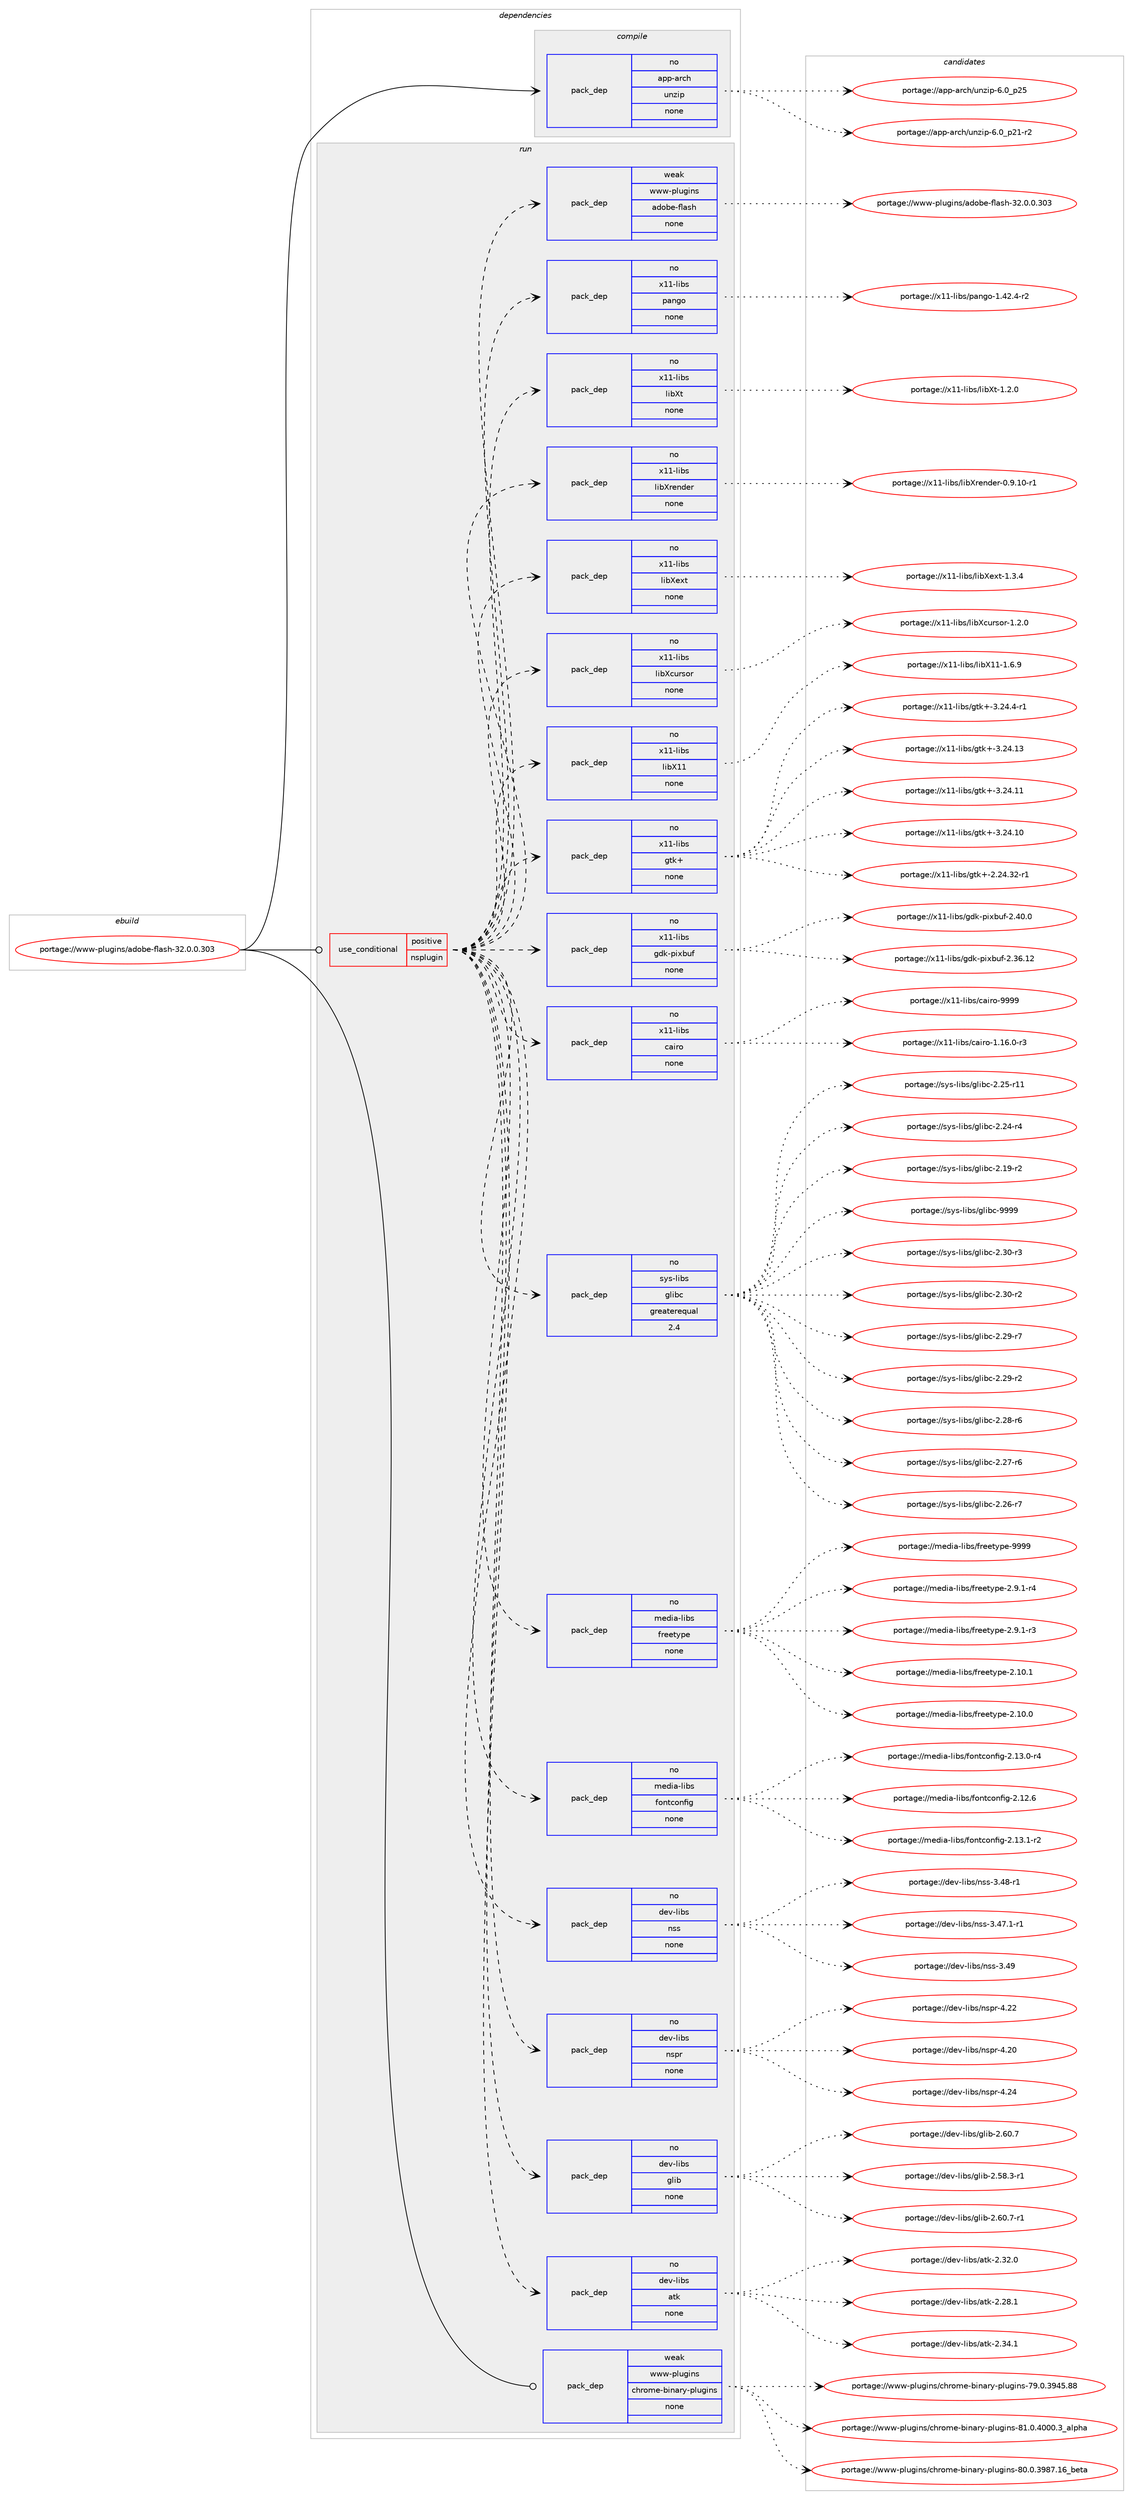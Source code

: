 digraph prolog {

# *************
# Graph options
# *************

newrank=true;
concentrate=true;
compound=true;
graph [rankdir=LR,fontname=Helvetica,fontsize=10,ranksep=1.5];#, ranksep=2.5, nodesep=0.2];
edge  [arrowhead=vee];
node  [fontname=Helvetica,fontsize=10];

# **********
# The ebuild
# **********

subgraph cluster_leftcol {
color=gray;
rank=same;
label=<<i>ebuild</i>>;
id [label="portage://www-plugins/adobe-flash-32.0.0.303", color=red, width=4, href="../www-plugins/adobe-flash-32.0.0.303.svg"];
}

# ****************
# The dependencies
# ****************

subgraph cluster_midcol {
color=gray;
label=<<i>dependencies</i>>;
subgraph cluster_compile {
fillcolor="#eeeeee";
style=filled;
label=<<i>compile</i>>;
subgraph pack22988 {
dependency28330 [label=<<TABLE BORDER="0" CELLBORDER="1" CELLSPACING="0" CELLPADDING="4" WIDTH="220"><TR><TD ROWSPAN="6" CELLPADDING="30">pack_dep</TD></TR><TR><TD WIDTH="110">no</TD></TR><TR><TD>app-arch</TD></TR><TR><TD>unzip</TD></TR><TR><TD>none</TD></TR><TR><TD></TD></TR></TABLE>>, shape=none, color=blue];
}
id:e -> dependency28330:w [weight=20,style="solid",arrowhead="vee"];
}
subgraph cluster_compileandrun {
fillcolor="#eeeeee";
style=filled;
label=<<i>compile and run</i>>;
}
subgraph cluster_run {
fillcolor="#eeeeee";
style=filled;
label=<<i>run</i>>;
subgraph cond4818 {
dependency28331 [label=<<TABLE BORDER="0" CELLBORDER="1" CELLSPACING="0" CELLPADDING="4"><TR><TD ROWSPAN="3" CELLPADDING="10">use_conditional</TD></TR><TR><TD>positive</TD></TR><TR><TD>nsplugin</TD></TR></TABLE>>, shape=none, color=red];
subgraph pack22989 {
dependency28332 [label=<<TABLE BORDER="0" CELLBORDER="1" CELLSPACING="0" CELLPADDING="4" WIDTH="220"><TR><TD ROWSPAN="6" CELLPADDING="30">pack_dep</TD></TR><TR><TD WIDTH="110">no</TD></TR><TR><TD>dev-libs</TD></TR><TR><TD>atk</TD></TR><TR><TD>none</TD></TR><TR><TD></TD></TR></TABLE>>, shape=none, color=blue];
}
dependency28331:e -> dependency28332:w [weight=20,style="dashed",arrowhead="vee"];
subgraph pack22990 {
dependency28333 [label=<<TABLE BORDER="0" CELLBORDER="1" CELLSPACING="0" CELLPADDING="4" WIDTH="220"><TR><TD ROWSPAN="6" CELLPADDING="30">pack_dep</TD></TR><TR><TD WIDTH="110">no</TD></TR><TR><TD>dev-libs</TD></TR><TR><TD>glib</TD></TR><TR><TD>none</TD></TR><TR><TD></TD></TR></TABLE>>, shape=none, color=blue];
}
dependency28331:e -> dependency28333:w [weight=20,style="dashed",arrowhead="vee"];
subgraph pack22991 {
dependency28334 [label=<<TABLE BORDER="0" CELLBORDER="1" CELLSPACING="0" CELLPADDING="4" WIDTH="220"><TR><TD ROWSPAN="6" CELLPADDING="30">pack_dep</TD></TR><TR><TD WIDTH="110">no</TD></TR><TR><TD>dev-libs</TD></TR><TR><TD>nspr</TD></TR><TR><TD>none</TD></TR><TR><TD></TD></TR></TABLE>>, shape=none, color=blue];
}
dependency28331:e -> dependency28334:w [weight=20,style="dashed",arrowhead="vee"];
subgraph pack22992 {
dependency28335 [label=<<TABLE BORDER="0" CELLBORDER="1" CELLSPACING="0" CELLPADDING="4" WIDTH="220"><TR><TD ROWSPAN="6" CELLPADDING="30">pack_dep</TD></TR><TR><TD WIDTH="110">no</TD></TR><TR><TD>dev-libs</TD></TR><TR><TD>nss</TD></TR><TR><TD>none</TD></TR><TR><TD></TD></TR></TABLE>>, shape=none, color=blue];
}
dependency28331:e -> dependency28335:w [weight=20,style="dashed",arrowhead="vee"];
subgraph pack22993 {
dependency28336 [label=<<TABLE BORDER="0" CELLBORDER="1" CELLSPACING="0" CELLPADDING="4" WIDTH="220"><TR><TD ROWSPAN="6" CELLPADDING="30">pack_dep</TD></TR><TR><TD WIDTH="110">no</TD></TR><TR><TD>media-libs</TD></TR><TR><TD>fontconfig</TD></TR><TR><TD>none</TD></TR><TR><TD></TD></TR></TABLE>>, shape=none, color=blue];
}
dependency28331:e -> dependency28336:w [weight=20,style="dashed",arrowhead="vee"];
subgraph pack22994 {
dependency28337 [label=<<TABLE BORDER="0" CELLBORDER="1" CELLSPACING="0" CELLPADDING="4" WIDTH="220"><TR><TD ROWSPAN="6" CELLPADDING="30">pack_dep</TD></TR><TR><TD WIDTH="110">no</TD></TR><TR><TD>media-libs</TD></TR><TR><TD>freetype</TD></TR><TR><TD>none</TD></TR><TR><TD></TD></TR></TABLE>>, shape=none, color=blue];
}
dependency28331:e -> dependency28337:w [weight=20,style="dashed",arrowhead="vee"];
subgraph pack22995 {
dependency28338 [label=<<TABLE BORDER="0" CELLBORDER="1" CELLSPACING="0" CELLPADDING="4" WIDTH="220"><TR><TD ROWSPAN="6" CELLPADDING="30">pack_dep</TD></TR><TR><TD WIDTH="110">no</TD></TR><TR><TD>sys-libs</TD></TR><TR><TD>glibc</TD></TR><TR><TD>greaterequal</TD></TR><TR><TD>2.4</TD></TR></TABLE>>, shape=none, color=blue];
}
dependency28331:e -> dependency28338:w [weight=20,style="dashed",arrowhead="vee"];
subgraph pack22996 {
dependency28339 [label=<<TABLE BORDER="0" CELLBORDER="1" CELLSPACING="0" CELLPADDING="4" WIDTH="220"><TR><TD ROWSPAN="6" CELLPADDING="30">pack_dep</TD></TR><TR><TD WIDTH="110">no</TD></TR><TR><TD>x11-libs</TD></TR><TR><TD>cairo</TD></TR><TR><TD>none</TD></TR><TR><TD></TD></TR></TABLE>>, shape=none, color=blue];
}
dependency28331:e -> dependency28339:w [weight=20,style="dashed",arrowhead="vee"];
subgraph pack22997 {
dependency28340 [label=<<TABLE BORDER="0" CELLBORDER="1" CELLSPACING="0" CELLPADDING="4" WIDTH="220"><TR><TD ROWSPAN="6" CELLPADDING="30">pack_dep</TD></TR><TR><TD WIDTH="110">no</TD></TR><TR><TD>x11-libs</TD></TR><TR><TD>gdk-pixbuf</TD></TR><TR><TD>none</TD></TR><TR><TD></TD></TR></TABLE>>, shape=none, color=blue];
}
dependency28331:e -> dependency28340:w [weight=20,style="dashed",arrowhead="vee"];
subgraph pack22998 {
dependency28341 [label=<<TABLE BORDER="0" CELLBORDER="1" CELLSPACING="0" CELLPADDING="4" WIDTH="220"><TR><TD ROWSPAN="6" CELLPADDING="30">pack_dep</TD></TR><TR><TD WIDTH="110">no</TD></TR><TR><TD>x11-libs</TD></TR><TR><TD>gtk+</TD></TR><TR><TD>none</TD></TR><TR><TD></TD></TR></TABLE>>, shape=none, color=blue];
}
dependency28331:e -> dependency28341:w [weight=20,style="dashed",arrowhead="vee"];
subgraph pack22999 {
dependency28342 [label=<<TABLE BORDER="0" CELLBORDER="1" CELLSPACING="0" CELLPADDING="4" WIDTH="220"><TR><TD ROWSPAN="6" CELLPADDING="30">pack_dep</TD></TR><TR><TD WIDTH="110">no</TD></TR><TR><TD>x11-libs</TD></TR><TR><TD>libX11</TD></TR><TR><TD>none</TD></TR><TR><TD></TD></TR></TABLE>>, shape=none, color=blue];
}
dependency28331:e -> dependency28342:w [weight=20,style="dashed",arrowhead="vee"];
subgraph pack23000 {
dependency28343 [label=<<TABLE BORDER="0" CELLBORDER="1" CELLSPACING="0" CELLPADDING="4" WIDTH="220"><TR><TD ROWSPAN="6" CELLPADDING="30">pack_dep</TD></TR><TR><TD WIDTH="110">no</TD></TR><TR><TD>x11-libs</TD></TR><TR><TD>libXcursor</TD></TR><TR><TD>none</TD></TR><TR><TD></TD></TR></TABLE>>, shape=none, color=blue];
}
dependency28331:e -> dependency28343:w [weight=20,style="dashed",arrowhead="vee"];
subgraph pack23001 {
dependency28344 [label=<<TABLE BORDER="0" CELLBORDER="1" CELLSPACING="0" CELLPADDING="4" WIDTH="220"><TR><TD ROWSPAN="6" CELLPADDING="30">pack_dep</TD></TR><TR><TD WIDTH="110">no</TD></TR><TR><TD>x11-libs</TD></TR><TR><TD>libXext</TD></TR><TR><TD>none</TD></TR><TR><TD></TD></TR></TABLE>>, shape=none, color=blue];
}
dependency28331:e -> dependency28344:w [weight=20,style="dashed",arrowhead="vee"];
subgraph pack23002 {
dependency28345 [label=<<TABLE BORDER="0" CELLBORDER="1" CELLSPACING="0" CELLPADDING="4" WIDTH="220"><TR><TD ROWSPAN="6" CELLPADDING="30">pack_dep</TD></TR><TR><TD WIDTH="110">no</TD></TR><TR><TD>x11-libs</TD></TR><TR><TD>libXrender</TD></TR><TR><TD>none</TD></TR><TR><TD></TD></TR></TABLE>>, shape=none, color=blue];
}
dependency28331:e -> dependency28345:w [weight=20,style="dashed",arrowhead="vee"];
subgraph pack23003 {
dependency28346 [label=<<TABLE BORDER="0" CELLBORDER="1" CELLSPACING="0" CELLPADDING="4" WIDTH="220"><TR><TD ROWSPAN="6" CELLPADDING="30">pack_dep</TD></TR><TR><TD WIDTH="110">no</TD></TR><TR><TD>x11-libs</TD></TR><TR><TD>libXt</TD></TR><TR><TD>none</TD></TR><TR><TD></TD></TR></TABLE>>, shape=none, color=blue];
}
dependency28331:e -> dependency28346:w [weight=20,style="dashed",arrowhead="vee"];
subgraph pack23004 {
dependency28347 [label=<<TABLE BORDER="0" CELLBORDER="1" CELLSPACING="0" CELLPADDING="4" WIDTH="220"><TR><TD ROWSPAN="6" CELLPADDING="30">pack_dep</TD></TR><TR><TD WIDTH="110">no</TD></TR><TR><TD>x11-libs</TD></TR><TR><TD>pango</TD></TR><TR><TD>none</TD></TR><TR><TD></TD></TR></TABLE>>, shape=none, color=blue];
}
dependency28331:e -> dependency28347:w [weight=20,style="dashed",arrowhead="vee"];
subgraph pack23005 {
dependency28348 [label=<<TABLE BORDER="0" CELLBORDER="1" CELLSPACING="0" CELLPADDING="4" WIDTH="220"><TR><TD ROWSPAN="6" CELLPADDING="30">pack_dep</TD></TR><TR><TD WIDTH="110">weak</TD></TR><TR><TD>www-plugins</TD></TR><TR><TD>adobe-flash</TD></TR><TR><TD>none</TD></TR><TR><TD></TD></TR></TABLE>>, shape=none, color=blue];
}
dependency28331:e -> dependency28348:w [weight=20,style="dashed",arrowhead="vee"];
}
id:e -> dependency28331:w [weight=20,style="solid",arrowhead="odot"];
subgraph pack23006 {
dependency28349 [label=<<TABLE BORDER="0" CELLBORDER="1" CELLSPACING="0" CELLPADDING="4" WIDTH="220"><TR><TD ROWSPAN="6" CELLPADDING="30">pack_dep</TD></TR><TR><TD WIDTH="110">weak</TD></TR><TR><TD>www-plugins</TD></TR><TR><TD>chrome-binary-plugins</TD></TR><TR><TD>none</TD></TR><TR><TD></TD></TR></TABLE>>, shape=none, color=blue];
}
id:e -> dependency28349:w [weight=20,style="solid",arrowhead="odot"];
}
}

# **************
# The candidates
# **************

subgraph cluster_choices {
rank=same;
color=gray;
label=<<i>candidates</i>>;

subgraph choice22988 {
color=black;
nodesep=1;
choice971121124597114991044711711012210511245544648951125053 [label="portage://app-arch/unzip-6.0_p25", color=red, width=4,href="../app-arch/unzip-6.0_p25.svg"];
choice9711211245971149910447117110122105112455446489511250494511450 [label="portage://app-arch/unzip-6.0_p21-r2", color=red, width=4,href="../app-arch/unzip-6.0_p21-r2.svg"];
dependency28330:e -> choice971121124597114991044711711012210511245544648951125053:w [style=dotted,weight="100"];
dependency28330:e -> choice9711211245971149910447117110122105112455446489511250494511450:w [style=dotted,weight="100"];
}
subgraph choice22989 {
color=black;
nodesep=1;
choice1001011184510810598115479711610745504651524649 [label="portage://dev-libs/atk-2.34.1", color=red, width=4,href="../dev-libs/atk-2.34.1.svg"];
choice1001011184510810598115479711610745504651504648 [label="portage://dev-libs/atk-2.32.0", color=red, width=4,href="../dev-libs/atk-2.32.0.svg"];
choice1001011184510810598115479711610745504650564649 [label="portage://dev-libs/atk-2.28.1", color=red, width=4,href="../dev-libs/atk-2.28.1.svg"];
dependency28332:e -> choice1001011184510810598115479711610745504651524649:w [style=dotted,weight="100"];
dependency28332:e -> choice1001011184510810598115479711610745504651504648:w [style=dotted,weight="100"];
dependency28332:e -> choice1001011184510810598115479711610745504650564649:w [style=dotted,weight="100"];
}
subgraph choice22990 {
color=black;
nodesep=1;
choice10010111845108105981154710310810598455046544846554511449 [label="portage://dev-libs/glib-2.60.7-r1", color=red, width=4,href="../dev-libs/glib-2.60.7-r1.svg"];
choice1001011184510810598115471031081059845504654484655 [label="portage://dev-libs/glib-2.60.7", color=red, width=4,href="../dev-libs/glib-2.60.7.svg"];
choice10010111845108105981154710310810598455046535646514511449 [label="portage://dev-libs/glib-2.58.3-r1", color=red, width=4,href="../dev-libs/glib-2.58.3-r1.svg"];
dependency28333:e -> choice10010111845108105981154710310810598455046544846554511449:w [style=dotted,weight="100"];
dependency28333:e -> choice1001011184510810598115471031081059845504654484655:w [style=dotted,weight="100"];
dependency28333:e -> choice10010111845108105981154710310810598455046535646514511449:w [style=dotted,weight="100"];
}
subgraph choice22991 {
color=black;
nodesep=1;
choice1001011184510810598115471101151121144552465052 [label="portage://dev-libs/nspr-4.24", color=red, width=4,href="../dev-libs/nspr-4.24.svg"];
choice1001011184510810598115471101151121144552465050 [label="portage://dev-libs/nspr-4.22", color=red, width=4,href="../dev-libs/nspr-4.22.svg"];
choice1001011184510810598115471101151121144552465048 [label="portage://dev-libs/nspr-4.20", color=red, width=4,href="../dev-libs/nspr-4.20.svg"];
dependency28334:e -> choice1001011184510810598115471101151121144552465052:w [style=dotted,weight="100"];
dependency28334:e -> choice1001011184510810598115471101151121144552465050:w [style=dotted,weight="100"];
dependency28334:e -> choice1001011184510810598115471101151121144552465048:w [style=dotted,weight="100"];
}
subgraph choice22992 {
color=black;
nodesep=1;
choice1001011184510810598115471101151154551465257 [label="portage://dev-libs/nss-3.49", color=red, width=4,href="../dev-libs/nss-3.49.svg"];
choice10010111845108105981154711011511545514652564511449 [label="portage://dev-libs/nss-3.48-r1", color=red, width=4,href="../dev-libs/nss-3.48-r1.svg"];
choice100101118451081059811547110115115455146525546494511449 [label="portage://dev-libs/nss-3.47.1-r1", color=red, width=4,href="../dev-libs/nss-3.47.1-r1.svg"];
dependency28335:e -> choice1001011184510810598115471101151154551465257:w [style=dotted,weight="100"];
dependency28335:e -> choice10010111845108105981154711011511545514652564511449:w [style=dotted,weight="100"];
dependency28335:e -> choice100101118451081059811547110115115455146525546494511449:w [style=dotted,weight="100"];
}
subgraph choice22993 {
color=black;
nodesep=1;
choice1091011001059745108105981154710211111011699111110102105103455046495146494511450 [label="portage://media-libs/fontconfig-2.13.1-r2", color=red, width=4,href="../media-libs/fontconfig-2.13.1-r2.svg"];
choice1091011001059745108105981154710211111011699111110102105103455046495146484511452 [label="portage://media-libs/fontconfig-2.13.0-r4", color=red, width=4,href="../media-libs/fontconfig-2.13.0-r4.svg"];
choice109101100105974510810598115471021111101169911111010210510345504649504654 [label="portage://media-libs/fontconfig-2.12.6", color=red, width=4,href="../media-libs/fontconfig-2.12.6.svg"];
dependency28336:e -> choice1091011001059745108105981154710211111011699111110102105103455046495146494511450:w [style=dotted,weight="100"];
dependency28336:e -> choice1091011001059745108105981154710211111011699111110102105103455046495146484511452:w [style=dotted,weight="100"];
dependency28336:e -> choice109101100105974510810598115471021111101169911111010210510345504649504654:w [style=dotted,weight="100"];
}
subgraph choice22994 {
color=black;
nodesep=1;
choice109101100105974510810598115471021141011011161211121014557575757 [label="portage://media-libs/freetype-9999", color=red, width=4,href="../media-libs/freetype-9999.svg"];
choice109101100105974510810598115471021141011011161211121014550465746494511452 [label="portage://media-libs/freetype-2.9.1-r4", color=red, width=4,href="../media-libs/freetype-2.9.1-r4.svg"];
choice109101100105974510810598115471021141011011161211121014550465746494511451 [label="portage://media-libs/freetype-2.9.1-r3", color=red, width=4,href="../media-libs/freetype-2.9.1-r3.svg"];
choice1091011001059745108105981154710211410110111612111210145504649484649 [label="portage://media-libs/freetype-2.10.1", color=red, width=4,href="../media-libs/freetype-2.10.1.svg"];
choice1091011001059745108105981154710211410110111612111210145504649484648 [label="portage://media-libs/freetype-2.10.0", color=red, width=4,href="../media-libs/freetype-2.10.0.svg"];
dependency28337:e -> choice109101100105974510810598115471021141011011161211121014557575757:w [style=dotted,weight="100"];
dependency28337:e -> choice109101100105974510810598115471021141011011161211121014550465746494511452:w [style=dotted,weight="100"];
dependency28337:e -> choice109101100105974510810598115471021141011011161211121014550465746494511451:w [style=dotted,weight="100"];
dependency28337:e -> choice1091011001059745108105981154710211410110111612111210145504649484649:w [style=dotted,weight="100"];
dependency28337:e -> choice1091011001059745108105981154710211410110111612111210145504649484648:w [style=dotted,weight="100"];
}
subgraph choice22995 {
color=black;
nodesep=1;
choice11512111545108105981154710310810598994557575757 [label="portage://sys-libs/glibc-9999", color=red, width=4,href="../sys-libs/glibc-9999.svg"];
choice115121115451081059811547103108105989945504651484511451 [label="portage://sys-libs/glibc-2.30-r3", color=red, width=4,href="../sys-libs/glibc-2.30-r3.svg"];
choice115121115451081059811547103108105989945504651484511450 [label="portage://sys-libs/glibc-2.30-r2", color=red, width=4,href="../sys-libs/glibc-2.30-r2.svg"];
choice115121115451081059811547103108105989945504650574511455 [label="portage://sys-libs/glibc-2.29-r7", color=red, width=4,href="../sys-libs/glibc-2.29-r7.svg"];
choice115121115451081059811547103108105989945504650574511450 [label="portage://sys-libs/glibc-2.29-r2", color=red, width=4,href="../sys-libs/glibc-2.29-r2.svg"];
choice115121115451081059811547103108105989945504650564511454 [label="portage://sys-libs/glibc-2.28-r6", color=red, width=4,href="../sys-libs/glibc-2.28-r6.svg"];
choice115121115451081059811547103108105989945504650554511454 [label="portage://sys-libs/glibc-2.27-r6", color=red, width=4,href="../sys-libs/glibc-2.27-r6.svg"];
choice115121115451081059811547103108105989945504650544511455 [label="portage://sys-libs/glibc-2.26-r7", color=red, width=4,href="../sys-libs/glibc-2.26-r7.svg"];
choice11512111545108105981154710310810598994550465053451144949 [label="portage://sys-libs/glibc-2.25-r11", color=red, width=4,href="../sys-libs/glibc-2.25-r11.svg"];
choice115121115451081059811547103108105989945504650524511452 [label="portage://sys-libs/glibc-2.24-r4", color=red, width=4,href="../sys-libs/glibc-2.24-r4.svg"];
choice115121115451081059811547103108105989945504649574511450 [label="portage://sys-libs/glibc-2.19-r2", color=red, width=4,href="../sys-libs/glibc-2.19-r2.svg"];
dependency28338:e -> choice11512111545108105981154710310810598994557575757:w [style=dotted,weight="100"];
dependency28338:e -> choice115121115451081059811547103108105989945504651484511451:w [style=dotted,weight="100"];
dependency28338:e -> choice115121115451081059811547103108105989945504651484511450:w [style=dotted,weight="100"];
dependency28338:e -> choice115121115451081059811547103108105989945504650574511455:w [style=dotted,weight="100"];
dependency28338:e -> choice115121115451081059811547103108105989945504650574511450:w [style=dotted,weight="100"];
dependency28338:e -> choice115121115451081059811547103108105989945504650564511454:w [style=dotted,weight="100"];
dependency28338:e -> choice115121115451081059811547103108105989945504650554511454:w [style=dotted,weight="100"];
dependency28338:e -> choice115121115451081059811547103108105989945504650544511455:w [style=dotted,weight="100"];
dependency28338:e -> choice11512111545108105981154710310810598994550465053451144949:w [style=dotted,weight="100"];
dependency28338:e -> choice115121115451081059811547103108105989945504650524511452:w [style=dotted,weight="100"];
dependency28338:e -> choice115121115451081059811547103108105989945504649574511450:w [style=dotted,weight="100"];
}
subgraph choice22996 {
color=black;
nodesep=1;
choice120494945108105981154799971051141114557575757 [label="portage://x11-libs/cairo-9999", color=red, width=4,href="../x11-libs/cairo-9999.svg"];
choice12049494510810598115479997105114111454946495446484511451 [label="portage://x11-libs/cairo-1.16.0-r3", color=red, width=4,href="../x11-libs/cairo-1.16.0-r3.svg"];
dependency28339:e -> choice120494945108105981154799971051141114557575757:w [style=dotted,weight="100"];
dependency28339:e -> choice12049494510810598115479997105114111454946495446484511451:w [style=dotted,weight="100"];
}
subgraph choice22997 {
color=black;
nodesep=1;
choice1204949451081059811547103100107451121051209811710245504652484648 [label="portage://x11-libs/gdk-pixbuf-2.40.0", color=red, width=4,href="../x11-libs/gdk-pixbuf-2.40.0.svg"];
choice120494945108105981154710310010745112105120981171024550465154464950 [label="portage://x11-libs/gdk-pixbuf-2.36.12", color=red, width=4,href="../x11-libs/gdk-pixbuf-2.36.12.svg"];
dependency28340:e -> choice1204949451081059811547103100107451121051209811710245504652484648:w [style=dotted,weight="100"];
dependency28340:e -> choice120494945108105981154710310010745112105120981171024550465154464950:w [style=dotted,weight="100"];
}
subgraph choice22998 {
color=black;
nodesep=1;
choice120494945108105981154710311610743455146505246524511449 [label="portage://x11-libs/gtk+-3.24.4-r1", color=red, width=4,href="../x11-libs/gtk+-3.24.4-r1.svg"];
choice1204949451081059811547103116107434551465052464951 [label="portage://x11-libs/gtk+-3.24.13", color=red, width=4,href="../x11-libs/gtk+-3.24.13.svg"];
choice1204949451081059811547103116107434551465052464949 [label="portage://x11-libs/gtk+-3.24.11", color=red, width=4,href="../x11-libs/gtk+-3.24.11.svg"];
choice1204949451081059811547103116107434551465052464948 [label="portage://x11-libs/gtk+-3.24.10", color=red, width=4,href="../x11-libs/gtk+-3.24.10.svg"];
choice12049494510810598115471031161074345504650524651504511449 [label="portage://x11-libs/gtk+-2.24.32-r1", color=red, width=4,href="../x11-libs/gtk+-2.24.32-r1.svg"];
dependency28341:e -> choice120494945108105981154710311610743455146505246524511449:w [style=dotted,weight="100"];
dependency28341:e -> choice1204949451081059811547103116107434551465052464951:w [style=dotted,weight="100"];
dependency28341:e -> choice1204949451081059811547103116107434551465052464949:w [style=dotted,weight="100"];
dependency28341:e -> choice1204949451081059811547103116107434551465052464948:w [style=dotted,weight="100"];
dependency28341:e -> choice12049494510810598115471031161074345504650524651504511449:w [style=dotted,weight="100"];
}
subgraph choice22999 {
color=black;
nodesep=1;
choice120494945108105981154710810598884949454946544657 [label="portage://x11-libs/libX11-1.6.9", color=red, width=4,href="../x11-libs/libX11-1.6.9.svg"];
dependency28342:e -> choice120494945108105981154710810598884949454946544657:w [style=dotted,weight="100"];
}
subgraph choice23000 {
color=black;
nodesep=1;
choice1204949451081059811547108105988899117114115111114454946504648 [label="portage://x11-libs/libXcursor-1.2.0", color=red, width=4,href="../x11-libs/libXcursor-1.2.0.svg"];
dependency28343:e -> choice1204949451081059811547108105988899117114115111114454946504648:w [style=dotted,weight="100"];
}
subgraph choice23001 {
color=black;
nodesep=1;
choice12049494510810598115471081059888101120116454946514652 [label="portage://x11-libs/libXext-1.3.4", color=red, width=4,href="../x11-libs/libXext-1.3.4.svg"];
dependency28344:e -> choice12049494510810598115471081059888101120116454946514652:w [style=dotted,weight="100"];
}
subgraph choice23002 {
color=black;
nodesep=1;
choice12049494510810598115471081059888114101110100101114454846574649484511449 [label="portage://x11-libs/libXrender-0.9.10-r1", color=red, width=4,href="../x11-libs/libXrender-0.9.10-r1.svg"];
dependency28345:e -> choice12049494510810598115471081059888114101110100101114454846574649484511449:w [style=dotted,weight="100"];
}
subgraph choice23003 {
color=black;
nodesep=1;
choice12049494510810598115471081059888116454946504648 [label="portage://x11-libs/libXt-1.2.0", color=red, width=4,href="../x11-libs/libXt-1.2.0.svg"];
dependency28346:e -> choice12049494510810598115471081059888116454946504648:w [style=dotted,weight="100"];
}
subgraph choice23004 {
color=black;
nodesep=1;
choice120494945108105981154711297110103111454946525046524511450 [label="portage://x11-libs/pango-1.42.4-r2", color=red, width=4,href="../x11-libs/pango-1.42.4-r2.svg"];
dependency28347:e -> choice120494945108105981154711297110103111454946525046524511450:w [style=dotted,weight="100"];
}
subgraph choice23005 {
color=black;
nodesep=1;
choice1191191194511210811710310511011547971001119810145102108971151044551504648464846514851 [label="portage://www-plugins/adobe-flash-32.0.0.303", color=red, width=4,href="../www-plugins/adobe-flash-32.0.0.303.svg"];
dependency28348:e -> choice1191191194511210811710310511011547971001119810145102108971151044551504648464846514851:w [style=dotted,weight="100"];
}
subgraph choice23006 {
color=black;
nodesep=1;
choice11911911945112108117103105110115479910411411110910145981051109711412145112108117103105110115455649464846524848484651959710811210497 [label="portage://www-plugins/chrome-binary-plugins-81.0.4000.3_alpha", color=red, width=4,href="../www-plugins/chrome-binary-plugins-81.0.4000.3_alpha.svg"];
choice1191191194511210811710310511011547991041141111091014598105110971141214511210811710310511011545564846484651575655464954959810111697 [label="portage://www-plugins/chrome-binary-plugins-80.0.3987.16_beta", color=red, width=4,href="../www-plugins/chrome-binary-plugins-80.0.3987.16_beta.svg"];
choice1191191194511210811710310511011547991041141111091014598105110971141214511210811710310511011545555746484651575253465656 [label="portage://www-plugins/chrome-binary-plugins-79.0.3945.88", color=red, width=4,href="../www-plugins/chrome-binary-plugins-79.0.3945.88.svg"];
dependency28349:e -> choice11911911945112108117103105110115479910411411110910145981051109711412145112108117103105110115455649464846524848484651959710811210497:w [style=dotted,weight="100"];
dependency28349:e -> choice1191191194511210811710310511011547991041141111091014598105110971141214511210811710310511011545564846484651575655464954959810111697:w [style=dotted,weight="100"];
dependency28349:e -> choice1191191194511210811710310511011547991041141111091014598105110971141214511210811710310511011545555746484651575253465656:w [style=dotted,weight="100"];
}
}

}
